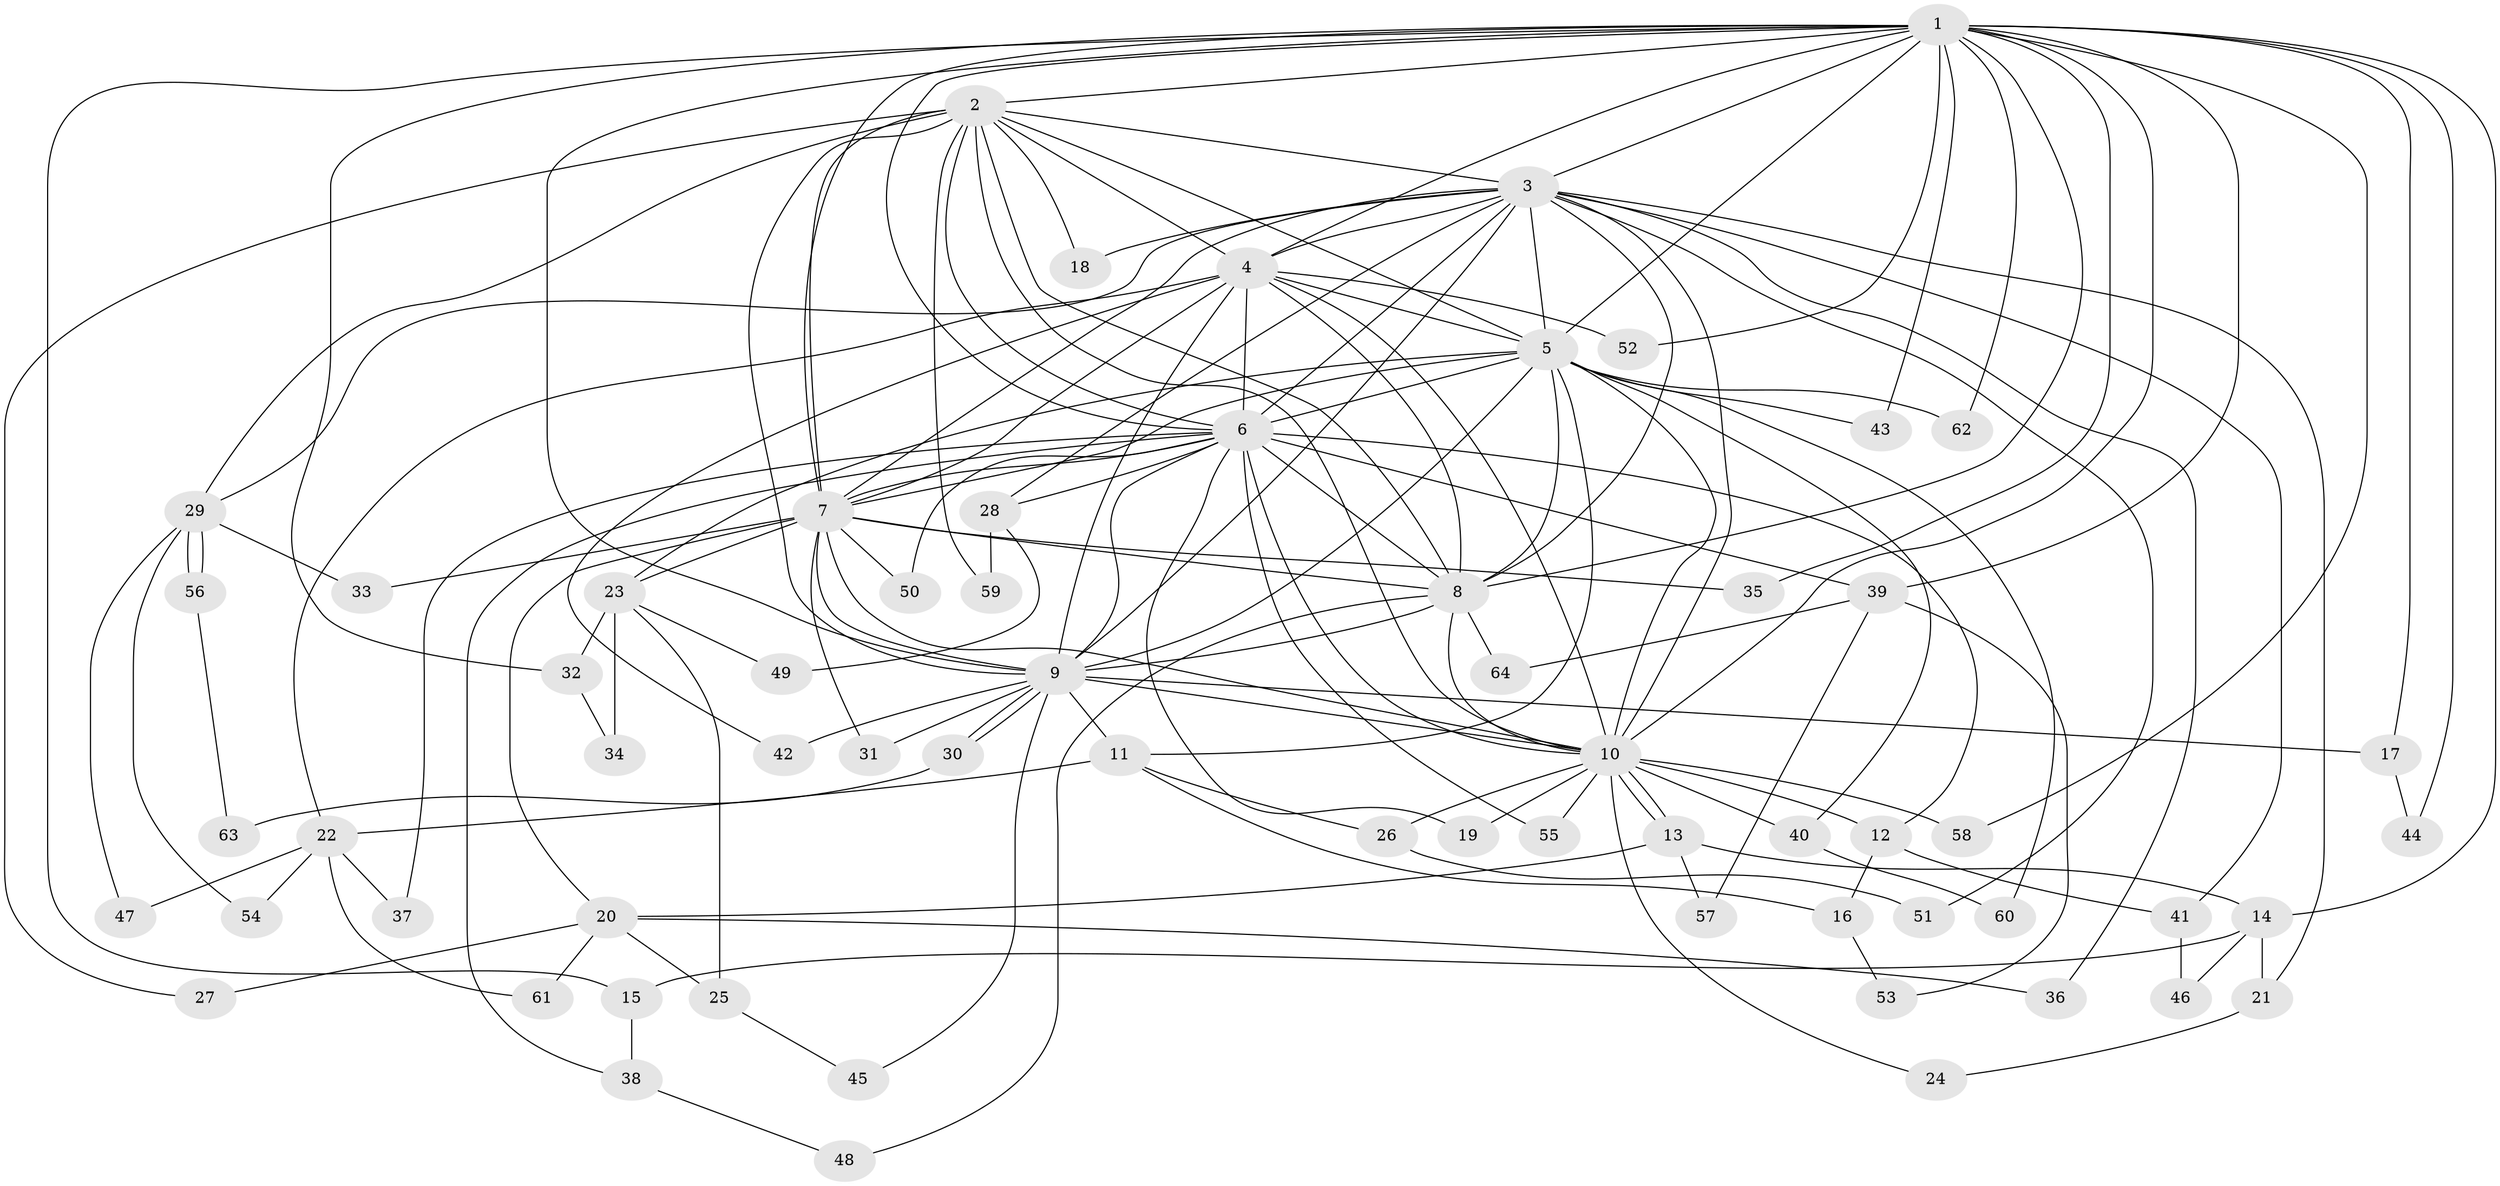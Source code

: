 // Generated by graph-tools (version 1.1) at 2025/01/03/09/25 03:01:26]
// undirected, 64 vertices, 153 edges
graph export_dot {
graph [start="1"]
  node [color=gray90,style=filled];
  1;
  2;
  3;
  4;
  5;
  6;
  7;
  8;
  9;
  10;
  11;
  12;
  13;
  14;
  15;
  16;
  17;
  18;
  19;
  20;
  21;
  22;
  23;
  24;
  25;
  26;
  27;
  28;
  29;
  30;
  31;
  32;
  33;
  34;
  35;
  36;
  37;
  38;
  39;
  40;
  41;
  42;
  43;
  44;
  45;
  46;
  47;
  48;
  49;
  50;
  51;
  52;
  53;
  54;
  55;
  56;
  57;
  58;
  59;
  60;
  61;
  62;
  63;
  64;
  1 -- 2;
  1 -- 3;
  1 -- 4;
  1 -- 5;
  1 -- 6;
  1 -- 7;
  1 -- 8;
  1 -- 9;
  1 -- 10;
  1 -- 14;
  1 -- 15;
  1 -- 17;
  1 -- 32;
  1 -- 35;
  1 -- 39;
  1 -- 43;
  1 -- 44;
  1 -- 52;
  1 -- 58;
  1 -- 62;
  2 -- 3;
  2 -- 4;
  2 -- 5;
  2 -- 6;
  2 -- 7;
  2 -- 8;
  2 -- 9;
  2 -- 10;
  2 -- 18;
  2 -- 27;
  2 -- 29;
  2 -- 59;
  3 -- 4;
  3 -- 5;
  3 -- 6;
  3 -- 7;
  3 -- 8;
  3 -- 9;
  3 -- 10;
  3 -- 18;
  3 -- 21;
  3 -- 28;
  3 -- 29;
  3 -- 36;
  3 -- 41;
  3 -- 51;
  4 -- 5;
  4 -- 6;
  4 -- 7;
  4 -- 8;
  4 -- 9;
  4 -- 10;
  4 -- 22;
  4 -- 42;
  4 -- 52;
  5 -- 6;
  5 -- 7;
  5 -- 8;
  5 -- 9;
  5 -- 10;
  5 -- 11;
  5 -- 23;
  5 -- 40;
  5 -- 43;
  5 -- 60;
  5 -- 62;
  6 -- 7;
  6 -- 8;
  6 -- 9;
  6 -- 10;
  6 -- 12;
  6 -- 19;
  6 -- 28;
  6 -- 37;
  6 -- 38;
  6 -- 39;
  6 -- 50;
  6 -- 55;
  7 -- 8;
  7 -- 9;
  7 -- 10;
  7 -- 20;
  7 -- 23;
  7 -- 31;
  7 -- 33;
  7 -- 35;
  7 -- 50;
  8 -- 9;
  8 -- 10;
  8 -- 48;
  8 -- 64;
  9 -- 10;
  9 -- 11;
  9 -- 17;
  9 -- 30;
  9 -- 30;
  9 -- 31;
  9 -- 42;
  9 -- 45;
  10 -- 12;
  10 -- 13;
  10 -- 13;
  10 -- 19;
  10 -- 24;
  10 -- 26;
  10 -- 40;
  10 -- 55;
  10 -- 58;
  11 -- 16;
  11 -- 22;
  11 -- 26;
  12 -- 16;
  12 -- 41;
  13 -- 14;
  13 -- 20;
  13 -- 57;
  14 -- 15;
  14 -- 21;
  14 -- 46;
  15 -- 38;
  16 -- 53;
  17 -- 44;
  20 -- 25;
  20 -- 27;
  20 -- 36;
  20 -- 61;
  21 -- 24;
  22 -- 37;
  22 -- 47;
  22 -- 54;
  22 -- 61;
  23 -- 25;
  23 -- 32;
  23 -- 34;
  23 -- 49;
  25 -- 45;
  26 -- 51;
  28 -- 49;
  28 -- 59;
  29 -- 33;
  29 -- 47;
  29 -- 54;
  29 -- 56;
  29 -- 56;
  30 -- 63;
  32 -- 34;
  38 -- 48;
  39 -- 53;
  39 -- 57;
  39 -- 64;
  40 -- 60;
  41 -- 46;
  56 -- 63;
}
